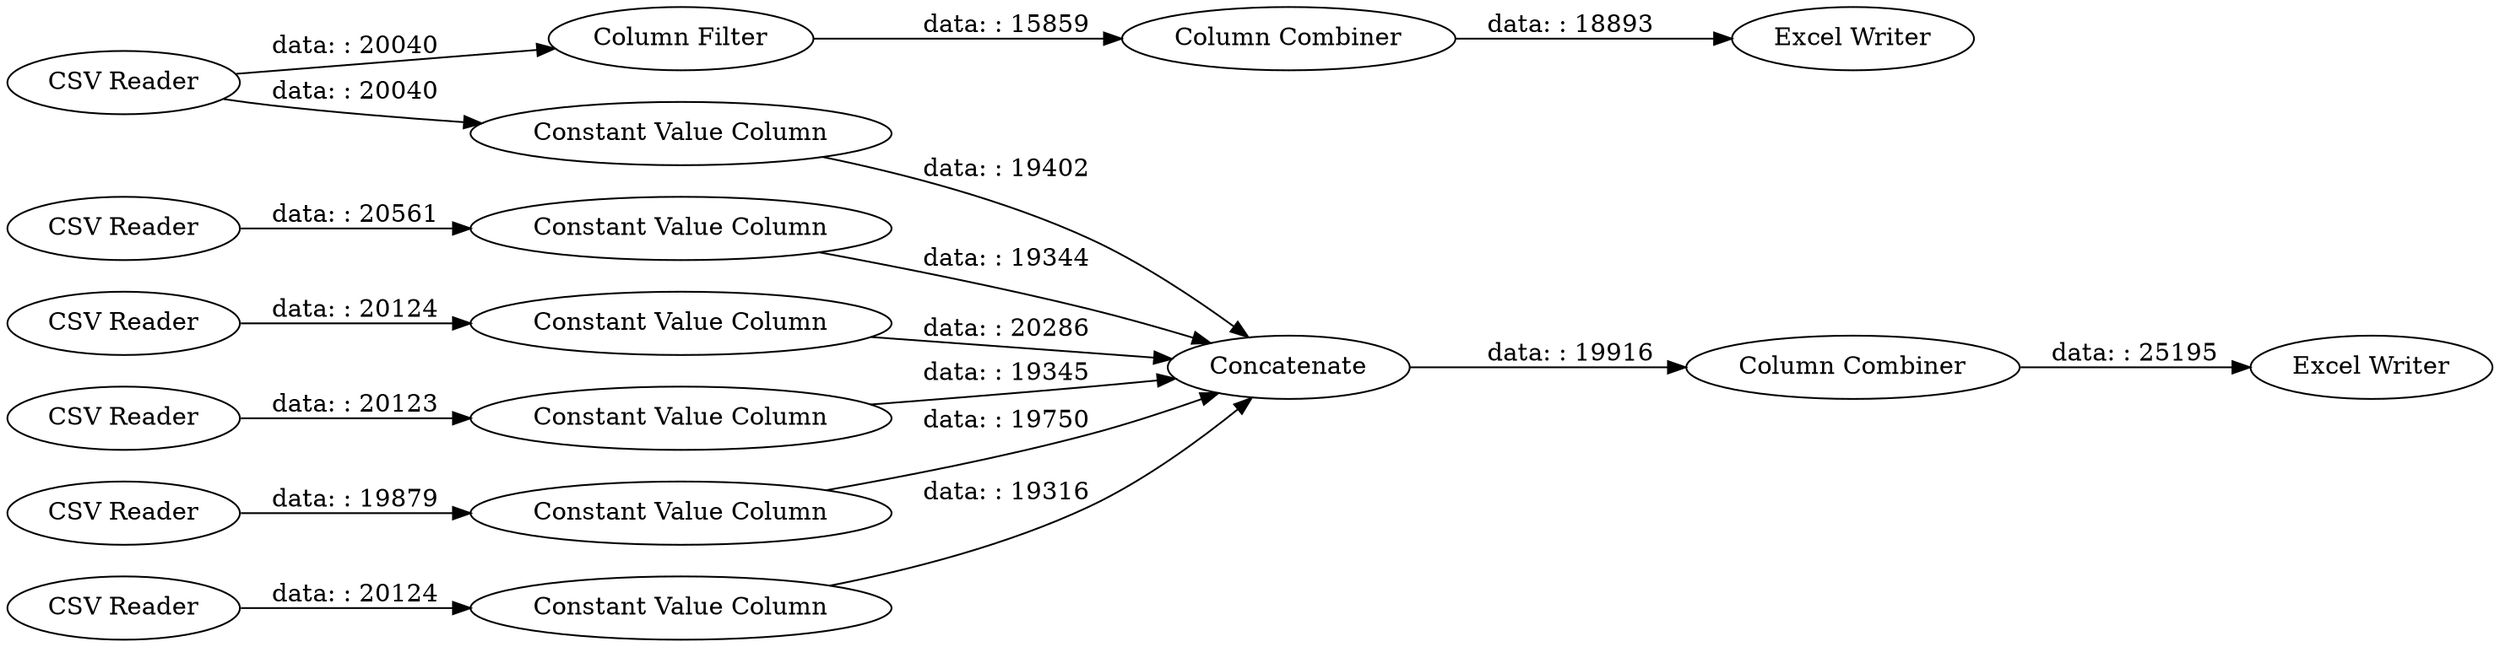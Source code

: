 digraph {
	"-1948197488951024981_29" [label="Excel Writer"]
	"-1948197488951024981_23" [label="CSV Reader"]
	"-1948197488951024981_21" [label="CSV Reader"]
	"-1948197488951024981_20" [label=Concatenate]
	"-1948197488951024981_22" [label="CSV Reader"]
	"-1948197488951024981_19" [label="CSV Reader"]
	"-1948197488951024981_25" [label="CSV Reader"]
	"-1948197488951024981_27" [label="Excel Writer"]
	"-1948197488951024981_7" [label="Constant Value Column"]
	"-1948197488951024981_14" [label="Constant Value Column"]
	"-1948197488951024981_15" [label="Constant Value Column"]
	"-1948197488951024981_28" [label="Column Combiner"]
	"-1948197488951024981_6" [label="Column Filter"]
	"-1948197488951024981_10" [label="Constant Value Column"]
	"-1948197488951024981_3" [label="Constant Value Column"]
	"-1948197488951024981_8" [label="Constant Value Column"]
	"-1948197488951024981_26" [label="Column Combiner"]
	"-1948197488951024981_24" [label="CSV Reader"]
	"-1948197488951024981_21" -> "-1948197488951024981_7" [label="data: : 20561"]
	"-1948197488951024981_10" -> "-1948197488951024981_20" [label="data: : 19345"]
	"-1948197488951024981_23" -> "-1948197488951024981_10" [label="data: : 20123"]
	"-1948197488951024981_28" -> "-1948197488951024981_29" [label="data: : 18893"]
	"-1948197488951024981_8" -> "-1948197488951024981_20" [label="data: : 19316"]
	"-1948197488951024981_15" -> "-1948197488951024981_20" [label="data: : 19402"]
	"-1948197488951024981_19" -> "-1948197488951024981_3" [label="data: : 19879"]
	"-1948197488951024981_25" -> "-1948197488951024981_15" [label="data: : 20040"]
	"-1948197488951024981_3" -> "-1948197488951024981_20" [label="data: : 19750"]
	"-1948197488951024981_6" -> "-1948197488951024981_28" [label="data: : 15859"]
	"-1948197488951024981_7" -> "-1948197488951024981_20" [label="data: : 19344"]
	"-1948197488951024981_14" -> "-1948197488951024981_20" [label="data: : 20286"]
	"-1948197488951024981_24" -> "-1948197488951024981_14" [label="data: : 20124"]
	"-1948197488951024981_25" -> "-1948197488951024981_6" [label="data: : 20040"]
	"-1948197488951024981_20" -> "-1948197488951024981_26" [label="data: : 19916"]
	"-1948197488951024981_22" -> "-1948197488951024981_8" [label="data: : 20124"]
	"-1948197488951024981_26" -> "-1948197488951024981_27" [label="data: : 25195"]
	rankdir=LR
}
